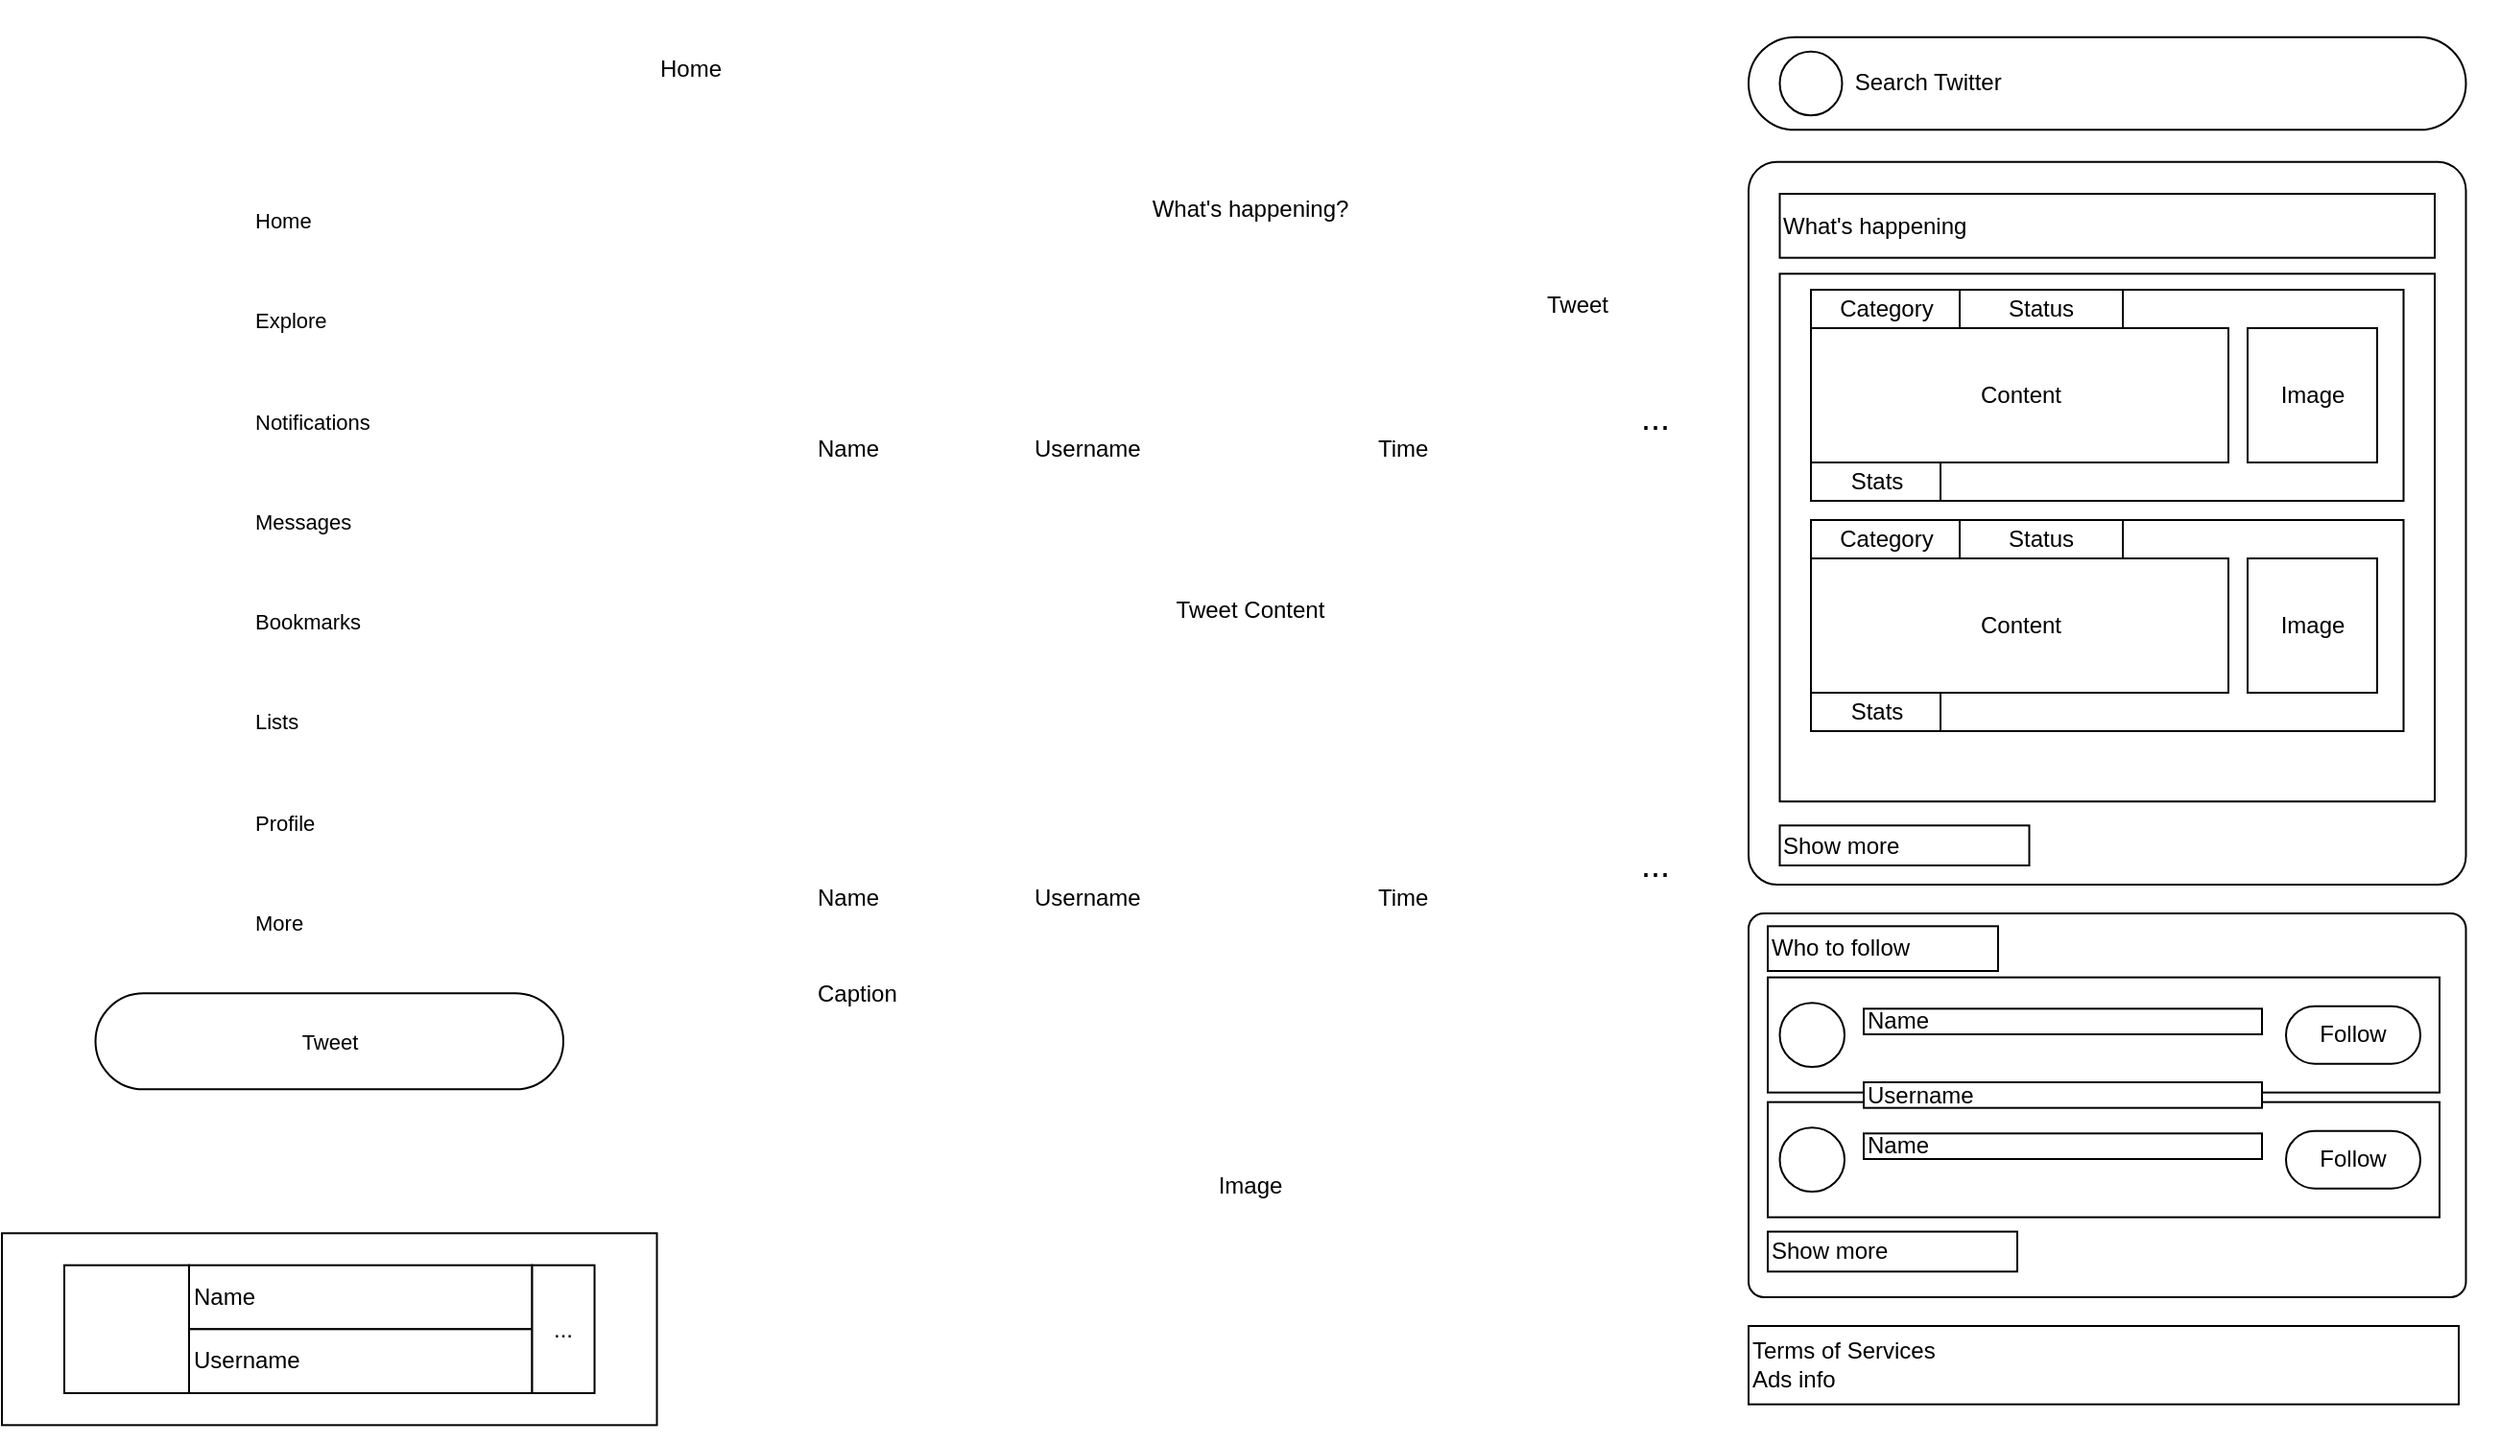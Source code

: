 <mxfile>
    <diagram id="u0QzRZmBRi4nPH_SOOtL" name="Page-1">
        <mxGraphModel dx="890" dy="486" grid="1" gridSize="10" guides="1" tooltips="1" connect="1" arrows="1" fold="1" page="1" pageScale="1" pageWidth="850" pageHeight="1100" math="0" shadow="0">
            <root>
                <mxCell id="0"/>
                <mxCell id="1" parent="0"/>
                <mxCell id="364" value="" style="group" parent="1" vertex="1" connectable="0">
                    <mxGeometry x="50" y="50" width="1300" height="750" as="geometry"/>
                </mxCell>
                <mxCell id="365" value="" style="rounded=0;whiteSpace=wrap;html=1;strokeColor=#FFFFFF;" parent="364" vertex="1">
                    <mxGeometry width="1300" height="750.0" as="geometry"/>
                </mxCell>
                <mxCell id="366" value="" style="rounded=0;whiteSpace=wrap;html=1;strokeColor=#FFFFFF;" parent="364" vertex="1">
                    <mxGeometry y="8.333" width="341.25" height="733.333" as="geometry"/>
                </mxCell>
                <mxCell id="367" value="" style="rounded=0;whiteSpace=wrap;html=1;strokeColor=#FFFFFF;" parent="364" vertex="1">
                    <mxGeometry x="893.75" y="8.333" width="406.25" height="733.333" as="geometry"/>
                </mxCell>
                <mxCell id="368" value="" style="rounded=0;whiteSpace=wrap;html=1;strokeColor=#FFFFFF;" parent="364" vertex="1">
                    <mxGeometry x="341.25" y="8.333" width="552.5" height="733.333" as="geometry"/>
                </mxCell>
                <mxCell id="369" value="" style="rounded=0;whiteSpace=wrap;html=1;strokeColor=#FFFFFF;" parent="364" vertex="1">
                    <mxGeometry x="341.25" y="8.333" width="552.5" height="58.333" as="geometry"/>
                </mxCell>
                <mxCell id="370" value="Home" style="rounded=0;whiteSpace=wrap;html=1;strokeColor=#FFFFFF;align=left;" parent="364" vertex="1">
                    <mxGeometry x="341.25" y="18.333" width="503.75" height="33.333" as="geometry"/>
                </mxCell>
                <mxCell id="371" value="" style="rounded=0;whiteSpace=wrap;html=1;strokeColor=#FFFFFF;" parent="364" vertex="1">
                    <mxGeometry x="845.0" y="18.333" width="32.5" height="33.333" as="geometry"/>
                </mxCell>
                <mxCell id="372" value="" style="ellipse;whiteSpace=wrap;html=1;strokeColor=#FFFFFF;" parent="364" vertex="1">
                    <mxGeometry x="853.125" y="26.667" width="16.25" height="16.667" as="geometry"/>
                </mxCell>
                <mxCell id="373" value="" style="rounded=0;whiteSpace=wrap;html=1;strokeColor=#FFFFFF;" parent="364" vertex="1">
                    <mxGeometry x="341.25" y="66.667" width="552.5" height="116.667" as="geometry"/>
                </mxCell>
                <mxCell id="374" value="" style="ellipse;whiteSpace=wrap;html=1;strokeColor=#FFFFFF;" parent="364" vertex="1">
                    <mxGeometry x="357.5" y="83.333" width="48.75" height="50" as="geometry"/>
                </mxCell>
                <mxCell id="375" value="What's happening?" style="rounded=0;whiteSpace=wrap;html=1;strokeColor=#FFFFFF;" parent="364" vertex="1">
                    <mxGeometry x="422.5" y="83.333" width="455.0" height="50" as="geometry"/>
                </mxCell>
                <mxCell id="376" value="" style="rounded=0;whiteSpace=wrap;html=1;strokeColor=#FFFFFF;" parent="364" vertex="1">
                    <mxGeometry x="422.5" y="141.667" width="32.5" height="33.333" as="geometry"/>
                </mxCell>
                <mxCell id="377" value="" style="rounded=0;whiteSpace=wrap;html=1;strokeColor=#FFFFFF;" parent="364" vertex="1">
                    <mxGeometry x="455.0" y="141.667" width="32.5" height="33.333" as="geometry"/>
                </mxCell>
                <mxCell id="378" value="" style="rounded=0;whiteSpace=wrap;html=1;strokeColor=#FFFFFF;" parent="364" vertex="1">
                    <mxGeometry x="487.5" y="141.667" width="32.5" height="33.333" as="geometry"/>
                </mxCell>
                <mxCell id="379" value="" style="rounded=0;whiteSpace=wrap;html=1;strokeColor=#FFFFFF;" parent="364" vertex="1">
                    <mxGeometry x="520.0" y="141.667" width="32.5" height="33.333" as="geometry"/>
                </mxCell>
                <mxCell id="380" value="" style="rounded=0;whiteSpace=wrap;html=1;strokeColor=#FFFFFF;" parent="364" vertex="1">
                    <mxGeometry x="552.5" y="141.667" width="32.5" height="33.333" as="geometry"/>
                </mxCell>
                <mxCell id="381" value="Tweet" style="rounded=0;whiteSpace=wrap;html=1;strokeColor=#FFFFFF;" parent="364" vertex="1">
                    <mxGeometry x="763.75" y="141.667" width="113.75" height="33.333" as="geometry"/>
                </mxCell>
                <mxCell id="382" value="" style="group" parent="364" vertex="1" connectable="0">
                    <mxGeometry x="341.25" y="200" width="552.5" height="216.667" as="geometry"/>
                </mxCell>
                <mxCell id="383" value="" style="rounded=0;whiteSpace=wrap;html=1;strokeColor=#FFFFFF;" parent="382" vertex="1">
                    <mxGeometry width="552.5" height="216.667" as="geometry"/>
                </mxCell>
                <mxCell id="384" value="" style="ellipse;whiteSpace=wrap;html=1;strokeColor=#FFFFFF;" parent="382" vertex="1">
                    <mxGeometry x="16.25" y="16.667" width="48.75" height="50" as="geometry"/>
                </mxCell>
                <mxCell id="385" value="&lt;font style=&quot;font-size: 18px&quot;&gt;...&lt;/font&gt;" style="text;html=1;strokeColor=none;fillColor=none;align=center;verticalAlign=middle;whiteSpace=wrap;rounded=0;" parent="382" vertex="1">
                    <mxGeometry x="487.5" width="65.0" height="33.333" as="geometry"/>
                </mxCell>
                <mxCell id="386" value="Tweet Content" style="rounded=0;whiteSpace=wrap;html=1;strokeColor=#FFFFFF;align=center;" parent="382" vertex="1">
                    <mxGeometry x="81.25" y="66.667" width="455.0" height="100" as="geometry"/>
                </mxCell>
                <mxCell id="387" value="" style="group" parent="382" vertex="1" connectable="0">
                    <mxGeometry x="81.25" y="16.667" width="390" height="33.333" as="geometry"/>
                </mxCell>
                <mxCell id="388" value="Username" style="rounded=0;whiteSpace=wrap;html=1;strokeColor=#FFFFFF;align=left;" parent="387" vertex="1">
                    <mxGeometry x="113.75" width="178.75" height="33.333" as="geometry"/>
                </mxCell>
                <mxCell id="389" value="Time" style="rounded=0;whiteSpace=wrap;html=1;strokeColor=#FFFFFF;align=left;" parent="387" vertex="1">
                    <mxGeometry x="292.5" width="97.5" height="33.333" as="geometry"/>
                </mxCell>
                <mxCell id="390" value="Name" style="rounded=0;whiteSpace=wrap;html=1;strokeColor=#FFFFFF;align=left;" parent="387" vertex="1">
                    <mxGeometry width="113.75" height="33.333" as="geometry"/>
                </mxCell>
                <mxCell id="391" value="" style="group" parent="364" vertex="1" connectable="0">
                    <mxGeometry x="341.25" y="433.333" width="552.5" height="283.333" as="geometry"/>
                </mxCell>
                <mxCell id="392" value="" style="rounded=0;whiteSpace=wrap;html=1;strokeColor=#FFFFFF;" parent="391" vertex="1">
                    <mxGeometry width="552.5" height="283.333" as="geometry"/>
                </mxCell>
                <mxCell id="393" value="" style="ellipse;whiteSpace=wrap;html=1;strokeColor=#FFFFFF;" parent="391" vertex="1">
                    <mxGeometry x="16.25" y="16.667" width="48.75" height="50" as="geometry"/>
                </mxCell>
                <mxCell id="394" value="&lt;font style=&quot;font-size: 18px&quot;&gt;...&lt;/font&gt;" style="text;html=1;strokeColor=none;fillColor=none;align=center;verticalAlign=middle;whiteSpace=wrap;rounded=0;" parent="391" vertex="1">
                    <mxGeometry x="487.5" width="65.0" height="33.333" as="geometry"/>
                </mxCell>
                <mxCell id="395" value="Image" style="rounded=0;whiteSpace=wrap;html=1;strokeColor=#FFFFFF;align=center;" parent="391" vertex="1">
                    <mxGeometry x="81.25" y="100" width="455.0" height="166.667" as="geometry"/>
                </mxCell>
                <mxCell id="396" value="" style="group" parent="391" vertex="1" connectable="0">
                    <mxGeometry x="81.25" y="16.667" width="390" height="33.333" as="geometry"/>
                </mxCell>
                <mxCell id="397" value="Username" style="rounded=0;whiteSpace=wrap;html=1;strokeColor=#FFFFFF;align=left;" parent="396" vertex="1">
                    <mxGeometry x="113.75" width="178.75" height="33.333" as="geometry"/>
                </mxCell>
                <mxCell id="398" value="Time" style="rounded=0;whiteSpace=wrap;html=1;strokeColor=#FFFFFF;align=left;" parent="396" vertex="1">
                    <mxGeometry x="292.5" width="97.5" height="33.333" as="geometry"/>
                </mxCell>
                <mxCell id="399" value="Name" style="rounded=0;whiteSpace=wrap;html=1;strokeColor=#FFFFFF;align=left;" parent="396" vertex="1">
                    <mxGeometry width="113.75" height="33.333" as="geometry"/>
                </mxCell>
                <mxCell id="400" value="Caption" style="rounded=0;whiteSpace=wrap;html=1;strokeColor=#FFFFFF;align=left;" parent="364" vertex="1">
                    <mxGeometry x="422.5" y="500" width="292.5" height="33.333" as="geometry"/>
                </mxCell>
                <mxCell id="401" value="&lt;span style=&quot;font-size: 11px&quot;&gt;Tweet&lt;/span&gt;" style="rounded=1;whiteSpace=wrap;html=1;arcSize=50;" parent="364" vertex="1">
                    <mxGeometry x="48.75" y="516.667" width="243.75" height="50" as="geometry"/>
                </mxCell>
                <mxCell id="402" value="" style="group" parent="364" vertex="1" connectable="0">
                    <mxGeometry x="48.75" y="33.333" width="243.75" height="466.667" as="geometry"/>
                </mxCell>
                <mxCell id="403" value="" style="ellipse;whiteSpace=wrap;html=1;strokeColor=#FFFFFF;" parent="402" vertex="1">
                    <mxGeometry width="40.625" height="40.465" as="geometry"/>
                </mxCell>
                <mxCell id="404" value="" style="rounded=0;whiteSpace=wrap;html=1;strokeColor=#FFFFFF;align=left;" parent="402" vertex="1">
                    <mxGeometry y="60.698" width="243.75" height="404.654" as="geometry"/>
                </mxCell>
                <mxCell id="405" value="" style="group" parent="402" vertex="1" connectable="0">
                    <mxGeometry y="60.698" width="223.437" height="405.969" as="geometry"/>
                </mxCell>
                <mxCell id="406" value="" style="ellipse;whiteSpace=wrap;html=1;strokeColor=#FFFFFF;" parent="405" vertex="1">
                    <mxGeometry width="40.625" height="39.16" as="geometry"/>
                </mxCell>
                <mxCell id="407" value="" style="ellipse;whiteSpace=wrap;html=1;strokeColor=#FFFFFF;" parent="405" vertex="1">
                    <mxGeometry y="52.213" width="40.625" height="39.16" as="geometry"/>
                </mxCell>
                <mxCell id="408" value="" style="ellipse;whiteSpace=wrap;html=1;strokeColor=#FFFFFF;" parent="405" vertex="1">
                    <mxGeometry y="104.427" width="40.625" height="39.16" as="geometry"/>
                </mxCell>
                <mxCell id="409" value="" style="ellipse;whiteSpace=wrap;html=1;strokeColor=#FFFFFF;" parent="405" vertex="1">
                    <mxGeometry y="156.64" width="40.625" height="39.16" as="geometry"/>
                </mxCell>
                <mxCell id="410" value="" style="ellipse;whiteSpace=wrap;html=1;strokeColor=#FFFFFF;" parent="405" vertex="1">
                    <mxGeometry y="208.853" width="40.625" height="39.16" as="geometry"/>
                </mxCell>
                <mxCell id="411" value="" style="ellipse;whiteSpace=wrap;html=1;strokeColor=#FFFFFF;" parent="405" vertex="1">
                    <mxGeometry y="261.067" width="40.625" height="39.16" as="geometry"/>
                </mxCell>
                <mxCell id="412" value="" style="ellipse;whiteSpace=wrap;html=1;strokeColor=#FFFFFF;" parent="405" vertex="1">
                    <mxGeometry y="313.28" width="40.625" height="39.16" as="geometry"/>
                </mxCell>
                <mxCell id="413" value="" style="ellipse;whiteSpace=wrap;html=1;strokeColor=#FFFFFF;" parent="405" vertex="1">
                    <mxGeometry y="365.493" width="40.625" height="39.16" as="geometry"/>
                </mxCell>
                <mxCell id="414" value="&lt;font style=&quot;font-size: 11px&quot;&gt;Home&lt;/font&gt;" style="rounded=0;whiteSpace=wrap;html=1;strokeColor=#FFFFFF;align=left;" parent="405" vertex="1">
                    <mxGeometry x="81.25" width="142.188" height="40.465" as="geometry"/>
                </mxCell>
                <mxCell id="415" value="&lt;font style=&quot;font-size: 11px&quot;&gt;Explore&lt;/font&gt;" style="rounded=0;whiteSpace=wrap;html=1;strokeColor=#FFFFFF;align=left;" parent="405" vertex="1">
                    <mxGeometry x="81.25" y="52.221" width="142.188" height="40.465" as="geometry"/>
                </mxCell>
                <mxCell id="416" value="&lt;font style=&quot;font-size: 11px&quot;&gt;Notifications&lt;/font&gt;" style="rounded=0;whiteSpace=wrap;html=1;strokeColor=#FFFFFF;align=left;" parent="405" vertex="1">
                    <mxGeometry x="81.25" y="104.421" width="142.188" height="40.465" as="geometry"/>
                </mxCell>
                <mxCell id="417" value="&lt;font style=&quot;font-size: 11px&quot;&gt;Messages&lt;/font&gt;" style="rounded=0;whiteSpace=wrap;html=1;strokeColor=#FFFFFF;align=left;" parent="405" vertex="1">
                    <mxGeometry x="81.25" y="156.641" width="142.188" height="40.465" as="geometry"/>
                </mxCell>
                <mxCell id="418" value="&lt;font style=&quot;font-size: 11px&quot;&gt;Bookmarks&lt;/font&gt;" style="rounded=0;whiteSpace=wrap;html=1;strokeColor=#FFFFFF;align=left;" parent="405" vertex="1">
                    <mxGeometry x="81.25" y="208.862" width="142.188" height="40.465" as="geometry"/>
                </mxCell>
                <mxCell id="419" value="&lt;font style=&quot;font-size: 11px&quot;&gt;Lists&lt;/font&gt;" style="rounded=0;whiteSpace=wrap;html=1;strokeColor=#FFFFFF;align=left;" parent="405" vertex="1">
                    <mxGeometry x="81.25" y="261.062" width="142.188" height="40.465" as="geometry"/>
                </mxCell>
                <mxCell id="420" value="&lt;font style=&quot;font-size: 11px&quot;&gt;Profile&lt;/font&gt;" style="rounded=0;whiteSpace=wrap;html=1;strokeColor=#FFFFFF;align=left;" parent="405" vertex="1">
                    <mxGeometry x="81.25" y="313.283" width="142.188" height="40.465" as="geometry"/>
                </mxCell>
                <mxCell id="421" value="&lt;font style=&quot;font-size: 11px&quot;&gt;More&lt;/font&gt;" style="rounded=0;whiteSpace=wrap;html=1;strokeColor=#FFFFFF;align=left;" parent="405" vertex="1">
                    <mxGeometry x="81.25" y="365.503" width="142.188" height="40.465" as="geometry"/>
                </mxCell>
                <mxCell id="422" value="" style="rounded=0;whiteSpace=wrap;html=1;" parent="364" vertex="1">
                    <mxGeometry y="641.667" width="341.25" height="100" as="geometry"/>
                </mxCell>
                <mxCell id="423" value="" style="group" parent="364" vertex="1" connectable="0">
                    <mxGeometry x="32.5" y="658.333" width="276.25" height="66.667" as="geometry"/>
                </mxCell>
                <mxCell id="424" value="" style="rounded=0;whiteSpace=wrap;html=1;" parent="423" vertex="1">
                    <mxGeometry width="65.0" height="66.667" as="geometry"/>
                </mxCell>
                <mxCell id="425" value="" style="ellipse;whiteSpace=wrap;html=1;strokeColor=#FFFFFF;" parent="423" vertex="1">
                    <mxGeometry x="8.125" y="8.333" width="48.75" height="50" as="geometry"/>
                </mxCell>
                <mxCell id="426" value="Name" style="rounded=0;whiteSpace=wrap;html=1;align=left;" parent="423" vertex="1">
                    <mxGeometry x="65.0" width="178.75" height="33.333" as="geometry"/>
                </mxCell>
                <mxCell id="427" value="Username" style="rounded=0;whiteSpace=wrap;html=1;align=left;" parent="423" vertex="1">
                    <mxGeometry x="65.0" y="33.333" width="178.75" height="33.333" as="geometry"/>
                </mxCell>
                <mxCell id="428" value="..." style="rounded=0;whiteSpace=wrap;html=1;" parent="423" vertex="1">
                    <mxGeometry x="243.75" width="32.5" height="66.667" as="geometry"/>
                </mxCell>
                <mxCell id="429" value="&amp;nbsp; &amp;nbsp; &amp;nbsp; &amp;nbsp; &amp;nbsp; &amp;nbsp; &amp;nbsp; &amp;nbsp; Search Twitter" style="rounded=1;whiteSpace=wrap;html=1;arcSize=50;align=left;" parent="364" vertex="1">
                    <mxGeometry x="910.0" y="18.333" width="373.75" height="48.333" as="geometry"/>
                </mxCell>
                <mxCell id="430" value="" style="ellipse;whiteSpace=wrap;html=1;" parent="364" vertex="1">
                    <mxGeometry x="926.25" y="25.833" width="32.5" height="33.333" as="geometry"/>
                </mxCell>
                <mxCell id="431" value="" style="rounded=1;whiteSpace=wrap;html=1;arcSize=4;" parent="364" vertex="1">
                    <mxGeometry x="910.0" y="83.333" width="373.75" height="400" as="geometry"/>
                </mxCell>
                <mxCell id="432" value="" style="rounded=1;whiteSpace=wrap;html=1;arcSize=4;" parent="364" vertex="1">
                    <mxGeometry x="910.0" y="500" width="373.75" height="166.667" as="geometry"/>
                </mxCell>
                <mxCell id="433" value="What's happening" style="rounded=0;whiteSpace=wrap;html=1;align=left;" parent="364" vertex="1">
                    <mxGeometry x="926.25" y="100" width="341.25" height="33.333" as="geometry"/>
                </mxCell>
                <mxCell id="434" value="" style="rounded=0;whiteSpace=wrap;html=1;align=left;" parent="364" vertex="1">
                    <mxGeometry x="926.25" y="141.667" width="341.25" height="275" as="geometry"/>
                </mxCell>
                <mxCell id="435" value="Show more" style="rounded=0;whiteSpace=wrap;html=1;align=left;" parent="364" vertex="1">
                    <mxGeometry x="926.25" y="429.167" width="130.0" height="37.5" as="geometry"/>
                </mxCell>
                <mxCell id="436" value="" style="group" parent="364" vertex="1" connectable="0">
                    <mxGeometry x="942.5" y="150" width="308.75" height="110" as="geometry"/>
                </mxCell>
                <mxCell id="437" value="" style="rounded=0;whiteSpace=wrap;html=1;" parent="436" vertex="1">
                    <mxGeometry width="308.75" height="110" as="geometry"/>
                </mxCell>
                <mxCell id="438" value="Category" style="rounded=0;whiteSpace=wrap;html=1;" parent="436" vertex="1">
                    <mxGeometry width="77.5" height="20" as="geometry"/>
                </mxCell>
                <mxCell id="439" value="Status" style="rounded=0;whiteSpace=wrap;html=1;" parent="436" vertex="1">
                    <mxGeometry x="77.5" width="85" height="20" as="geometry"/>
                </mxCell>
                <mxCell id="440" value="Stats" style="rounded=0;whiteSpace=wrap;html=1;" parent="436" vertex="1">
                    <mxGeometry y="90" width="67.5" height="20" as="geometry"/>
                </mxCell>
                <mxCell id="441" value="Content" style="rounded=0;whiteSpace=wrap;html=1;" parent="436" vertex="1">
                    <mxGeometry y="20" width="217.5" height="70" as="geometry"/>
                </mxCell>
                <mxCell id="442" value="Image" style="rounded=0;whiteSpace=wrap;html=1;" parent="436" vertex="1">
                    <mxGeometry x="227.5" y="20" width="67.5" height="70" as="geometry"/>
                </mxCell>
                <mxCell id="443" value="" style="group" parent="364" vertex="1" connectable="0">
                    <mxGeometry x="942.5" y="270" width="308.75" height="110" as="geometry"/>
                </mxCell>
                <mxCell id="444" value="" style="rounded=0;whiteSpace=wrap;html=1;" parent="443" vertex="1">
                    <mxGeometry width="308.75" height="110" as="geometry"/>
                </mxCell>
                <mxCell id="445" value="Category" style="rounded=0;whiteSpace=wrap;html=1;" parent="443" vertex="1">
                    <mxGeometry width="77.5" height="20" as="geometry"/>
                </mxCell>
                <mxCell id="446" value="Status" style="rounded=0;whiteSpace=wrap;html=1;" parent="443" vertex="1">
                    <mxGeometry x="77.5" width="85" height="20" as="geometry"/>
                </mxCell>
                <mxCell id="447" value="Stats" style="rounded=0;whiteSpace=wrap;html=1;" parent="443" vertex="1">
                    <mxGeometry y="90" width="67.5" height="20" as="geometry"/>
                </mxCell>
                <mxCell id="448" value="Content" style="rounded=0;whiteSpace=wrap;html=1;" parent="443" vertex="1">
                    <mxGeometry y="20" width="217.5" height="70" as="geometry"/>
                </mxCell>
                <mxCell id="449" value="Image" style="rounded=0;whiteSpace=wrap;html=1;" parent="443" vertex="1">
                    <mxGeometry x="227.5" y="20" width="67.5" height="70" as="geometry"/>
                </mxCell>
                <mxCell id="450" value="Who to follow" style="rounded=0;whiteSpace=wrap;html=1;align=left;" parent="364" vertex="1">
                    <mxGeometry x="920" y="506.67" width="120" height="23.33" as="geometry"/>
                </mxCell>
                <mxCell id="451" value="" style="rounded=0;whiteSpace=wrap;html=1;" parent="364" vertex="1">
                    <mxGeometry x="920" y="533.33" width="350" height="60" as="geometry"/>
                </mxCell>
                <mxCell id="452" value="Follow" style="rounded=1;whiteSpace=wrap;html=1;arcSize=50;" parent="364" vertex="1">
                    <mxGeometry x="1190" y="548.33" width="70" height="30" as="geometry"/>
                </mxCell>
                <mxCell id="453" value="" style="ellipse;whiteSpace=wrap;html=1;" parent="364" vertex="1">
                    <mxGeometry x="926.25" y="546.66" width="33.75" height="33.33" as="geometry"/>
                </mxCell>
                <mxCell id="454" value="Name" style="rounded=0;whiteSpace=wrap;html=1;align=left;" parent="364" vertex="1">
                    <mxGeometry x="970" y="546.66" width="207.5" height="13.34" as="geometry"/>
                </mxCell>
                <mxCell id="455" value=" " style="group" parent="1" vertex="1" connectable="0">
                    <mxGeometry x="50" y="50" width="1300" height="750" as="geometry"/>
                </mxCell>
                <mxCell id="456" value="" style="rounded=0;whiteSpace=wrap;html=1;strokeColor=#FFFFFF;" parent="455" vertex="1">
                    <mxGeometry width="1300" height="750.0" as="geometry"/>
                </mxCell>
                <mxCell id="457" value="" style="rounded=0;whiteSpace=wrap;html=1;strokeColor=#FFFFFF;" parent="455" vertex="1">
                    <mxGeometry y="8.333" width="341.25" height="733.333" as="geometry"/>
                </mxCell>
                <mxCell id="458" value="" style="rounded=0;whiteSpace=wrap;html=1;strokeColor=#FFFFFF;" parent="455" vertex="1">
                    <mxGeometry x="893.75" y="8.333" width="406.25" height="733.333" as="geometry"/>
                </mxCell>
                <mxCell id="459" value="" style="rounded=0;whiteSpace=wrap;html=1;strokeColor=#FFFFFF;" parent="455" vertex="1">
                    <mxGeometry x="341.25" y="8.333" width="552.5" height="733.333" as="geometry"/>
                </mxCell>
                <mxCell id="460" value="" style="rounded=0;whiteSpace=wrap;html=1;strokeColor=#FFFFFF;" parent="455" vertex="1">
                    <mxGeometry x="341.25" y="8.333" width="552.5" height="58.333" as="geometry"/>
                </mxCell>
                <mxCell id="461" value="Home" style="rounded=0;whiteSpace=wrap;html=1;strokeColor=#FFFFFF;align=left;" parent="455" vertex="1">
                    <mxGeometry x="341.25" y="18.333" width="503.75" height="33.333" as="geometry"/>
                </mxCell>
                <mxCell id="462" value="" style="rounded=0;whiteSpace=wrap;html=1;strokeColor=#FFFFFF;" parent="455" vertex="1">
                    <mxGeometry x="845.0" y="18.333" width="32.5" height="33.333" as="geometry"/>
                </mxCell>
                <mxCell id="463" value="" style="ellipse;whiteSpace=wrap;html=1;strokeColor=#FFFFFF;" parent="455" vertex="1">
                    <mxGeometry x="853.125" y="26.667" width="16.25" height="16.667" as="geometry"/>
                </mxCell>
                <mxCell id="464" value="" style="rounded=0;whiteSpace=wrap;html=1;strokeColor=#FFFFFF;" parent="455" vertex="1">
                    <mxGeometry x="341.25" y="66.667" width="552.5" height="116.667" as="geometry"/>
                </mxCell>
                <mxCell id="465" value="" style="ellipse;whiteSpace=wrap;html=1;strokeColor=#FFFFFF;" parent="455" vertex="1">
                    <mxGeometry x="357.5" y="83.333" width="48.75" height="50" as="geometry"/>
                </mxCell>
                <mxCell id="466" value="What's happening?" style="rounded=0;whiteSpace=wrap;html=1;strokeColor=#FFFFFF;" parent="455" vertex="1">
                    <mxGeometry x="422.5" y="83.333" width="455.0" height="50" as="geometry"/>
                </mxCell>
                <mxCell id="467" value="" style="rounded=0;whiteSpace=wrap;html=1;strokeColor=#FFFFFF;" parent="455" vertex="1">
                    <mxGeometry x="422.5" y="141.667" width="32.5" height="33.333" as="geometry"/>
                </mxCell>
                <mxCell id="468" value="" style="rounded=0;whiteSpace=wrap;html=1;strokeColor=#FFFFFF;" parent="455" vertex="1">
                    <mxGeometry x="455.0" y="141.667" width="32.5" height="33.333" as="geometry"/>
                </mxCell>
                <mxCell id="469" value="" style="rounded=0;whiteSpace=wrap;html=1;strokeColor=#FFFFFF;" parent="455" vertex="1">
                    <mxGeometry x="487.5" y="141.667" width="32.5" height="33.333" as="geometry"/>
                </mxCell>
                <mxCell id="470" value="" style="rounded=0;whiteSpace=wrap;html=1;strokeColor=#FFFFFF;" parent="455" vertex="1">
                    <mxGeometry x="520.0" y="141.667" width="32.5" height="33.333" as="geometry"/>
                </mxCell>
                <mxCell id="471" value="" style="rounded=0;whiteSpace=wrap;html=1;strokeColor=#FFFFFF;" parent="455" vertex="1">
                    <mxGeometry x="552.5" y="141.667" width="32.5" height="33.333" as="geometry"/>
                </mxCell>
                <mxCell id="472" value="Tweet" style="rounded=0;whiteSpace=wrap;html=1;strokeColor=#FFFFFF;" parent="455" vertex="1">
                    <mxGeometry x="763.75" y="141.667" width="113.75" height="33.333" as="geometry"/>
                </mxCell>
                <mxCell id="473" value="" style="group" parent="455" vertex="1" connectable="0">
                    <mxGeometry x="341.25" y="200" width="552.5" height="216.667" as="geometry"/>
                </mxCell>
                <mxCell id="474" value="" style="rounded=0;whiteSpace=wrap;html=1;strokeColor=#FFFFFF;" parent="473" vertex="1">
                    <mxGeometry width="552.5" height="216.667" as="geometry"/>
                </mxCell>
                <mxCell id="475" value="" style="ellipse;whiteSpace=wrap;html=1;strokeColor=#FFFFFF;" parent="473" vertex="1">
                    <mxGeometry x="16.25" y="16.667" width="48.75" height="50" as="geometry"/>
                </mxCell>
                <mxCell id="476" value="&lt;font style=&quot;font-size: 18px&quot;&gt;...&lt;/font&gt;" style="text;html=1;strokeColor=none;fillColor=none;align=center;verticalAlign=middle;whiteSpace=wrap;rounded=0;" parent="473" vertex="1">
                    <mxGeometry x="487.5" width="65.0" height="33.333" as="geometry"/>
                </mxCell>
                <mxCell id="477" value="Tweet Content" style="rounded=0;whiteSpace=wrap;html=1;strokeColor=#FFFFFF;align=center;" parent="473" vertex="1">
                    <mxGeometry x="81.25" y="66.667" width="455.0" height="100" as="geometry"/>
                </mxCell>
                <mxCell id="478" value="" style="group" parent="473" vertex="1" connectable="0">
                    <mxGeometry x="81.25" y="16.667" width="390" height="33.333" as="geometry"/>
                </mxCell>
                <mxCell id="479" value="Username" style="rounded=0;whiteSpace=wrap;html=1;strokeColor=#FFFFFF;align=left;" parent="478" vertex="1">
                    <mxGeometry x="113.75" width="178.75" height="33.333" as="geometry"/>
                </mxCell>
                <mxCell id="480" value="Time" style="rounded=0;whiteSpace=wrap;html=1;strokeColor=#FFFFFF;align=left;" parent="478" vertex="1">
                    <mxGeometry x="292.5" width="97.5" height="33.333" as="geometry"/>
                </mxCell>
                <mxCell id="481" value="Name" style="rounded=0;whiteSpace=wrap;html=1;strokeColor=#FFFFFF;align=left;" parent="478" vertex="1">
                    <mxGeometry width="113.75" height="33.333" as="geometry"/>
                </mxCell>
                <mxCell id="482" value="" style="group" parent="455" vertex="1" connectable="0">
                    <mxGeometry x="341.25" y="433.333" width="552.5" height="283.333" as="geometry"/>
                </mxCell>
                <mxCell id="483" value="" style="rounded=0;whiteSpace=wrap;html=1;strokeColor=#FFFFFF;" parent="482" vertex="1">
                    <mxGeometry width="552.5" height="283.333" as="geometry"/>
                </mxCell>
                <mxCell id="484" value="" style="ellipse;whiteSpace=wrap;html=1;strokeColor=#FFFFFF;" parent="482" vertex="1">
                    <mxGeometry x="16.25" y="16.667" width="48.75" height="50" as="geometry"/>
                </mxCell>
                <mxCell id="485" value="&lt;font style=&quot;font-size: 18px&quot;&gt;...&lt;/font&gt;" style="text;html=1;strokeColor=none;fillColor=none;align=center;verticalAlign=middle;whiteSpace=wrap;rounded=0;" parent="482" vertex="1">
                    <mxGeometry x="487.5" width="65.0" height="33.333" as="geometry"/>
                </mxCell>
                <mxCell id="486" value="Image" style="rounded=0;whiteSpace=wrap;html=1;strokeColor=#FFFFFF;align=center;" parent="482" vertex="1">
                    <mxGeometry x="81.25" y="100" width="455.0" height="166.667" as="geometry"/>
                </mxCell>
                <mxCell id="487" value="" style="group" parent="482" vertex="1" connectable="0">
                    <mxGeometry x="81.25" y="16.667" width="390" height="33.333" as="geometry"/>
                </mxCell>
                <mxCell id="488" value="Username" style="rounded=0;whiteSpace=wrap;html=1;strokeColor=#FFFFFF;align=left;" parent="487" vertex="1">
                    <mxGeometry x="113.75" width="178.75" height="33.333" as="geometry"/>
                </mxCell>
                <mxCell id="489" value="Time" style="rounded=0;whiteSpace=wrap;html=1;strokeColor=#FFFFFF;align=left;" parent="487" vertex="1">
                    <mxGeometry x="292.5" width="97.5" height="33.333" as="geometry"/>
                </mxCell>
                <mxCell id="490" value="Name" style="rounded=0;whiteSpace=wrap;html=1;strokeColor=#FFFFFF;align=left;" parent="487" vertex="1">
                    <mxGeometry width="113.75" height="33.333" as="geometry"/>
                </mxCell>
                <mxCell id="491" value="Caption" style="rounded=0;whiteSpace=wrap;html=1;strokeColor=#FFFFFF;align=left;" parent="455" vertex="1">
                    <mxGeometry x="422.5" y="500" width="292.5" height="33.333" as="geometry"/>
                </mxCell>
                <mxCell id="492" value="&lt;span style=&quot;font-size: 11px&quot;&gt;Tweet&lt;/span&gt;" style="rounded=1;whiteSpace=wrap;html=1;arcSize=50;" parent="455" vertex="1">
                    <mxGeometry x="48.75" y="516.667" width="243.75" height="50" as="geometry"/>
                </mxCell>
                <mxCell id="493" value="" style="group" parent="455" vertex="1" connectable="0">
                    <mxGeometry x="48.75" y="33.333" width="243.75" height="466.667" as="geometry"/>
                </mxCell>
                <mxCell id="494" value="" style="ellipse;whiteSpace=wrap;html=1;strokeColor=#FFFFFF;" parent="493" vertex="1">
                    <mxGeometry width="40.625" height="40.465" as="geometry"/>
                </mxCell>
                <mxCell id="495" value="" style="rounded=0;whiteSpace=wrap;html=1;strokeColor=#FFFFFF;align=left;" parent="493" vertex="1">
                    <mxGeometry y="60.698" width="243.75" height="404.654" as="geometry"/>
                </mxCell>
                <mxCell id="496" value="" style="group" parent="493" vertex="1" connectable="0">
                    <mxGeometry y="60.698" width="223.437" height="405.969" as="geometry"/>
                </mxCell>
                <mxCell id="497" value="" style="ellipse;whiteSpace=wrap;html=1;strokeColor=#FFFFFF;" parent="496" vertex="1">
                    <mxGeometry width="40.625" height="39.16" as="geometry"/>
                </mxCell>
                <mxCell id="498" value="" style="ellipse;whiteSpace=wrap;html=1;strokeColor=#FFFFFF;" parent="496" vertex="1">
                    <mxGeometry y="52.213" width="40.625" height="39.16" as="geometry"/>
                </mxCell>
                <mxCell id="499" value="" style="ellipse;whiteSpace=wrap;html=1;strokeColor=#FFFFFF;" parent="496" vertex="1">
                    <mxGeometry y="104.427" width="40.625" height="39.16" as="geometry"/>
                </mxCell>
                <mxCell id="500" value="" style="ellipse;whiteSpace=wrap;html=1;strokeColor=#FFFFFF;" parent="496" vertex="1">
                    <mxGeometry y="156.64" width="40.625" height="39.16" as="geometry"/>
                </mxCell>
                <mxCell id="501" value="" style="ellipse;whiteSpace=wrap;html=1;strokeColor=#FFFFFF;" parent="496" vertex="1">
                    <mxGeometry y="208.853" width="40.625" height="39.16" as="geometry"/>
                </mxCell>
                <mxCell id="502" value="" style="ellipse;whiteSpace=wrap;html=1;strokeColor=#FFFFFF;" parent="496" vertex="1">
                    <mxGeometry y="261.067" width="40.625" height="39.16" as="geometry"/>
                </mxCell>
                <mxCell id="503" value="" style="ellipse;whiteSpace=wrap;html=1;strokeColor=#FFFFFF;" parent="496" vertex="1">
                    <mxGeometry y="313.28" width="40.625" height="39.16" as="geometry"/>
                </mxCell>
                <mxCell id="504" value="" style="ellipse;whiteSpace=wrap;html=1;strokeColor=#FFFFFF;" parent="496" vertex="1">
                    <mxGeometry y="365.493" width="40.625" height="39.16" as="geometry"/>
                </mxCell>
                <mxCell id="505" value="&lt;font style=&quot;font-size: 11px&quot;&gt;Home&lt;/font&gt;" style="rounded=0;whiteSpace=wrap;html=1;strokeColor=#FFFFFF;align=left;" parent="496" vertex="1">
                    <mxGeometry x="81.25" width="142.188" height="40.465" as="geometry"/>
                </mxCell>
                <mxCell id="506" value="&lt;font style=&quot;font-size: 11px&quot;&gt;Explore&lt;/font&gt;" style="rounded=0;whiteSpace=wrap;html=1;strokeColor=#FFFFFF;align=left;" parent="496" vertex="1">
                    <mxGeometry x="81.25" y="52.221" width="142.188" height="40.465" as="geometry"/>
                </mxCell>
                <mxCell id="507" value="&lt;font style=&quot;font-size: 11px&quot;&gt;Notifications&lt;/font&gt;" style="rounded=0;whiteSpace=wrap;html=1;strokeColor=#FFFFFF;align=left;" parent="496" vertex="1">
                    <mxGeometry x="81.25" y="104.421" width="142.188" height="40.465" as="geometry"/>
                </mxCell>
                <mxCell id="508" value="&lt;font style=&quot;font-size: 11px&quot;&gt;Messages&lt;/font&gt;" style="rounded=0;whiteSpace=wrap;html=1;strokeColor=#FFFFFF;align=left;" parent="496" vertex="1">
                    <mxGeometry x="81.25" y="156.641" width="142.188" height="40.465" as="geometry"/>
                </mxCell>
                <mxCell id="509" value="&lt;font style=&quot;font-size: 11px&quot;&gt;Bookmarks&lt;/font&gt;" style="rounded=0;whiteSpace=wrap;html=1;strokeColor=#FFFFFF;align=left;" parent="496" vertex="1">
                    <mxGeometry x="81.25" y="208.862" width="142.188" height="40.465" as="geometry"/>
                </mxCell>
                <mxCell id="510" value="&lt;font style=&quot;font-size: 11px&quot;&gt;Lists&lt;/font&gt;" style="rounded=0;whiteSpace=wrap;html=1;strokeColor=#FFFFFF;align=left;" parent="496" vertex="1">
                    <mxGeometry x="81.25" y="261.062" width="142.188" height="40.465" as="geometry"/>
                </mxCell>
                <mxCell id="511" value="&lt;font style=&quot;font-size: 11px&quot;&gt;Profile&lt;/font&gt;" style="rounded=0;whiteSpace=wrap;html=1;strokeColor=#FFFFFF;align=left;" parent="496" vertex="1">
                    <mxGeometry x="81.25" y="313.283" width="142.188" height="40.465" as="geometry"/>
                </mxCell>
                <mxCell id="512" value="&lt;font style=&quot;font-size: 11px&quot;&gt;More&lt;/font&gt;" style="rounded=0;whiteSpace=wrap;html=1;strokeColor=#FFFFFF;align=left;" parent="496" vertex="1">
                    <mxGeometry x="81.25" y="365.503" width="142.188" height="40.465" as="geometry"/>
                </mxCell>
                <mxCell id="513" value="" style="rounded=0;whiteSpace=wrap;html=1;" parent="455" vertex="1">
                    <mxGeometry y="641.667" width="341.25" height="100" as="geometry"/>
                </mxCell>
                <mxCell id="514" value="" style="group" parent="455" vertex="1" connectable="0">
                    <mxGeometry x="32.5" y="658.333" width="276.25" height="66.667" as="geometry"/>
                </mxCell>
                <mxCell id="515" value="" style="rounded=0;whiteSpace=wrap;html=1;" parent="514" vertex="1">
                    <mxGeometry width="65.0" height="66.667" as="geometry"/>
                </mxCell>
                <mxCell id="516" value="" style="ellipse;whiteSpace=wrap;html=1;strokeColor=#FFFFFF;" parent="514" vertex="1">
                    <mxGeometry x="8.125" y="8.333" width="48.75" height="50" as="geometry"/>
                </mxCell>
                <mxCell id="517" value="Name" style="rounded=0;whiteSpace=wrap;html=1;align=left;" parent="514" vertex="1">
                    <mxGeometry x="65.0" width="178.75" height="33.333" as="geometry"/>
                </mxCell>
                <mxCell id="518" value="Username" style="rounded=0;whiteSpace=wrap;html=1;align=left;" parent="514" vertex="1">
                    <mxGeometry x="65.0" y="33.333" width="178.75" height="33.333" as="geometry"/>
                </mxCell>
                <mxCell id="519" value="..." style="rounded=0;whiteSpace=wrap;html=1;" parent="514" vertex="1">
                    <mxGeometry x="243.75" width="32.5" height="66.667" as="geometry"/>
                </mxCell>
                <mxCell id="520" value="&amp;nbsp; &amp;nbsp; &amp;nbsp; &amp;nbsp; &amp;nbsp; &amp;nbsp; &amp;nbsp; &amp;nbsp; Search Twitter" style="rounded=1;whiteSpace=wrap;html=1;arcSize=50;align=left;" parent="455" vertex="1">
                    <mxGeometry x="910.0" y="18.333" width="373.75" height="48.333" as="geometry"/>
                </mxCell>
                <mxCell id="521" value="" style="ellipse;whiteSpace=wrap;html=1;" parent="455" vertex="1">
                    <mxGeometry x="926.25" y="25.833" width="32.5" height="33.333" as="geometry"/>
                </mxCell>
                <mxCell id="522" value="" style="rounded=1;whiteSpace=wrap;html=1;arcSize=4;" parent="455" vertex="1">
                    <mxGeometry x="910" y="83.33" width="373.75" height="376.67" as="geometry"/>
                </mxCell>
                <mxCell id="523" value="What's happening" style="rounded=0;whiteSpace=wrap;html=1;align=left;" parent="455" vertex="1">
                    <mxGeometry x="926.25" y="100" width="341.25" height="33.333" as="geometry"/>
                </mxCell>
                <mxCell id="524" value="" style="rounded=0;whiteSpace=wrap;html=1;align=left;" parent="455" vertex="1">
                    <mxGeometry x="926.25" y="141.667" width="341.25" height="275" as="geometry"/>
                </mxCell>
                <mxCell id="525" value="Show more" style="rounded=0;whiteSpace=wrap;html=1;align=left;" parent="455" vertex="1">
                    <mxGeometry x="926.25" y="429.17" width="130" height="20.83" as="geometry"/>
                </mxCell>
                <mxCell id="526" value="" style="group" parent="455" vertex="1" connectable="0">
                    <mxGeometry x="942.5" y="150" width="308.75" height="110" as="geometry"/>
                </mxCell>
                <mxCell id="527" value="" style="rounded=0;whiteSpace=wrap;html=1;" parent="526" vertex="1">
                    <mxGeometry width="308.75" height="110" as="geometry"/>
                </mxCell>
                <mxCell id="528" value="Category" style="rounded=0;whiteSpace=wrap;html=1;" parent="526" vertex="1">
                    <mxGeometry width="77.5" height="20" as="geometry"/>
                </mxCell>
                <mxCell id="529" value="Status" style="rounded=0;whiteSpace=wrap;html=1;" parent="526" vertex="1">
                    <mxGeometry x="77.5" width="85" height="20" as="geometry"/>
                </mxCell>
                <mxCell id="530" value="Stats" style="rounded=0;whiteSpace=wrap;html=1;" parent="526" vertex="1">
                    <mxGeometry y="90" width="67.5" height="20" as="geometry"/>
                </mxCell>
                <mxCell id="531" value="Content" style="rounded=0;whiteSpace=wrap;html=1;" parent="526" vertex="1">
                    <mxGeometry y="20" width="217.5" height="70" as="geometry"/>
                </mxCell>
                <mxCell id="532" value="Image" style="rounded=0;whiteSpace=wrap;html=1;" parent="526" vertex="1">
                    <mxGeometry x="227.5" y="20" width="67.5" height="70" as="geometry"/>
                </mxCell>
                <mxCell id="533" value="" style="group" parent="455" vertex="1" connectable="0">
                    <mxGeometry x="942.5" y="270" width="308.75" height="110" as="geometry"/>
                </mxCell>
                <mxCell id="534" value="" style="rounded=0;whiteSpace=wrap;html=1;" parent="533" vertex="1">
                    <mxGeometry width="308.75" height="110" as="geometry"/>
                </mxCell>
                <mxCell id="535" value="Category" style="rounded=0;whiteSpace=wrap;html=1;" parent="533" vertex="1">
                    <mxGeometry width="77.5" height="20" as="geometry"/>
                </mxCell>
                <mxCell id="536" value="Status" style="rounded=0;whiteSpace=wrap;html=1;" parent="533" vertex="1">
                    <mxGeometry x="77.5" width="85" height="20" as="geometry"/>
                </mxCell>
                <mxCell id="537" value="Stats" style="rounded=0;whiteSpace=wrap;html=1;" parent="533" vertex="1">
                    <mxGeometry y="90" width="67.5" height="20" as="geometry"/>
                </mxCell>
                <mxCell id="538" value="Content" style="rounded=0;whiteSpace=wrap;html=1;" parent="533" vertex="1">
                    <mxGeometry y="20" width="217.5" height="70" as="geometry"/>
                </mxCell>
                <mxCell id="539" value="Image" style="rounded=0;whiteSpace=wrap;html=1;" parent="533" vertex="1">
                    <mxGeometry x="227.5" y="20" width="67.5" height="70" as="geometry"/>
                </mxCell>
                <mxCell id="540" value="Terms of Services&lt;br&gt;Ads info" style="rounded=0;whiteSpace=wrap;html=1;align=left;" parent="455" vertex="1">
                    <mxGeometry x="910" y="690" width="370" height="40.83" as="geometry"/>
                </mxCell>
                <mxCell id="541" value="" style="group" parent="455" vertex="1" connectable="0">
                    <mxGeometry x="910" y="475" width="373.75" height="200" as="geometry"/>
                </mxCell>
                <mxCell id="542" value="" style="rounded=1;whiteSpace=wrap;html=1;arcSize=4;" parent="541" vertex="1">
                    <mxGeometry width="373.75" height="200" as="geometry"/>
                </mxCell>
                <mxCell id="543" value="Who to follow" style="rounded=0;whiteSpace=wrap;html=1;align=left;" parent="541" vertex="1">
                    <mxGeometry x="10" y="6.67" width="120" height="23.33" as="geometry"/>
                </mxCell>
                <mxCell id="544" value="" style="group" parent="541" vertex="1" connectable="0">
                    <mxGeometry x="10" y="33.33" width="350" height="60" as="geometry"/>
                </mxCell>
                <mxCell id="545" value="" style="rounded=0;whiteSpace=wrap;html=1;" parent="544" vertex="1">
                    <mxGeometry width="350" height="60" as="geometry"/>
                </mxCell>
                <mxCell id="546" value="Follow" style="rounded=1;whiteSpace=wrap;html=1;arcSize=50;" parent="544" vertex="1">
                    <mxGeometry x="270" y="15" width="70" height="30" as="geometry"/>
                </mxCell>
                <mxCell id="547" value="" style="ellipse;whiteSpace=wrap;html=1;" parent="544" vertex="1">
                    <mxGeometry x="6.25" y="13.33" width="33.75" height="33.33" as="geometry"/>
                </mxCell>
                <mxCell id="548" value="Name" style="rounded=0;whiteSpace=wrap;html=1;align=left;" parent="544" vertex="1">
                    <mxGeometry x="50" y="16.33" width="207.5" height="13.34" as="geometry"/>
                </mxCell>
                <mxCell id="549" value="" style="group" parent="541" vertex="1" connectable="0">
                    <mxGeometry x="10" y="98.33" width="350" height="67.49" as="geometry"/>
                </mxCell>
                <mxCell id="550" value="" style="rounded=0;whiteSpace=wrap;html=1;" parent="549" vertex="1">
                    <mxGeometry width="350" height="60" as="geometry"/>
                </mxCell>
                <mxCell id="551" value="Follow" style="rounded=1;whiteSpace=wrap;html=1;arcSize=50;" parent="549" vertex="1">
                    <mxGeometry x="270" y="15" width="70" height="30" as="geometry"/>
                </mxCell>
                <mxCell id="552" value="" style="ellipse;whiteSpace=wrap;html=1;" parent="549" vertex="1">
                    <mxGeometry x="6.25" y="13.33" width="33.75" height="33.33" as="geometry"/>
                </mxCell>
                <mxCell id="553" value="Name" style="rounded=0;whiteSpace=wrap;html=1;align=left;" parent="549" vertex="1">
                    <mxGeometry x="50" y="16.33" width="207.5" height="13.34" as="geometry"/>
                </mxCell>
                <mxCell id="554" value="Show more" style="rounded=0;whiteSpace=wrap;html=1;align=left;" parent="549" vertex="1">
                    <mxGeometry y="67.49" width="130" height="20.83" as="geometry"/>
                </mxCell>
                <mxCell id="555" value="Username" style="rounded=0;whiteSpace=wrap;html=1;align=left;" parent="1" vertex="1">
                    <mxGeometry x="1020" y="613" width="207.5" height="13.34" as="geometry"/>
                </mxCell>
            </root>
        </mxGraphModel>
    </diagram>
</mxfile>